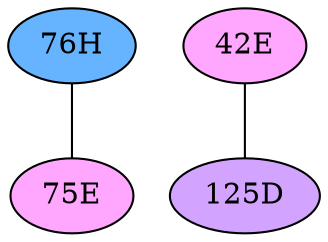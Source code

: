 // The Round Table
graph {
	"76H" [fillcolor="#66B3FF" style=radial]
	"75E" [fillcolor="#FFA6FF" style=radial]
	"76H" -- "75E" [penwidth=1]
	"42E" [fillcolor="#FFA6FF" style=radial]
	"125D" [fillcolor="#D3A4FF" style=radial]
	"42E" -- "125D" [penwidth=1]
}
